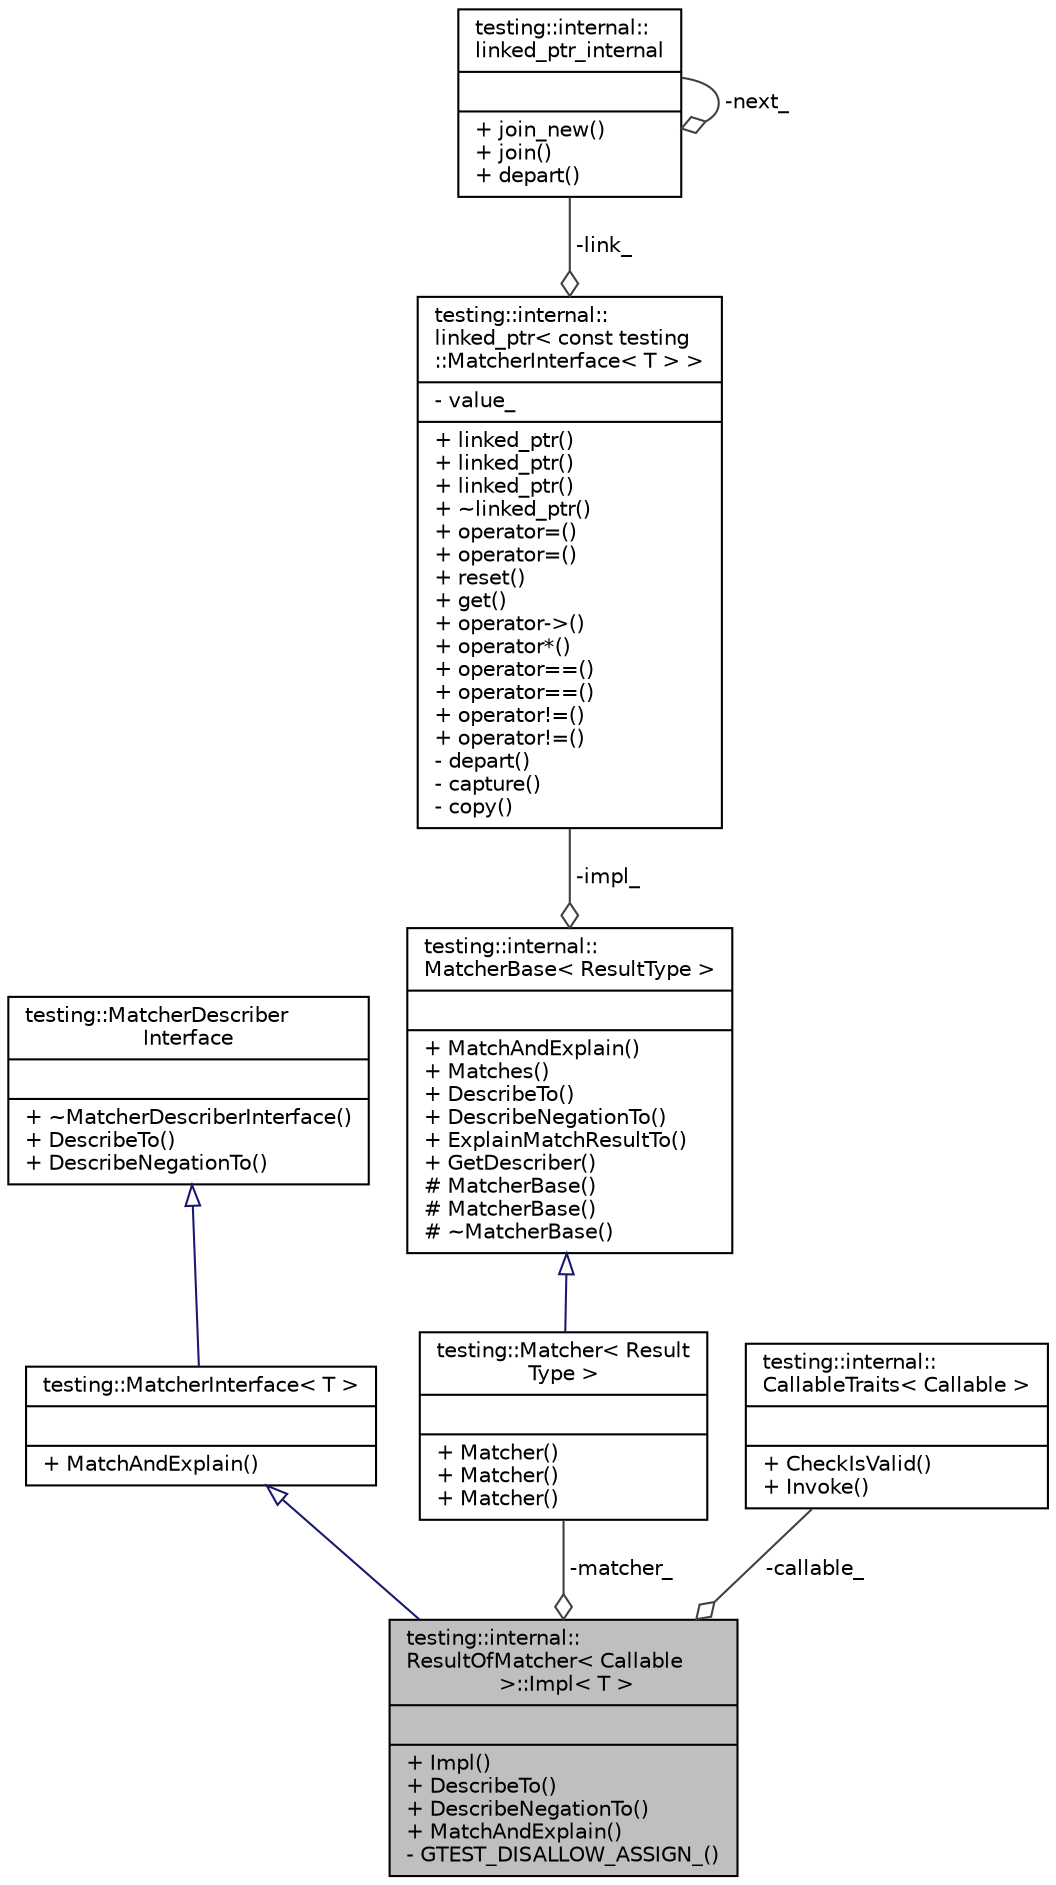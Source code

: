 digraph "testing::internal::ResultOfMatcher&lt; Callable &gt;::Impl&lt; T &gt;"
{
  edge [fontname="Helvetica",fontsize="10",labelfontname="Helvetica",labelfontsize="10"];
  node [fontname="Helvetica",fontsize="10",shape=record];
  Node3 [label="{testing::internal::\lResultOfMatcher\< Callable\l \>::Impl\< T \>\n||+ Impl()\l+ DescribeTo()\l+ DescribeNegationTo()\l+ MatchAndExplain()\l- GTEST_DISALLOW_ASSIGN_()\l}",height=0.2,width=0.4,color="black", fillcolor="grey75", style="filled", fontcolor="black"];
  Node4 -> Node3 [dir="back",color="midnightblue",fontsize="10",style="solid",arrowtail="onormal",fontname="Helvetica"];
  Node4 [label="{testing::MatcherInterface\< T \>\n||+ MatchAndExplain()\l}",height=0.2,width=0.4,color="black", fillcolor="white", style="filled",URL="$d3/d16/classtesting_1_1_matcher_interface.html"];
  Node5 -> Node4 [dir="back",color="midnightblue",fontsize="10",style="solid",arrowtail="onormal",fontname="Helvetica"];
  Node5 [label="{testing::MatcherDescriber\lInterface\n||+ ~MatcherDescriberInterface()\l+ DescribeTo()\l+ DescribeNegationTo()\l}",height=0.2,width=0.4,color="black", fillcolor="white", style="filled",URL="$de/d2a/classtesting_1_1_matcher_describer_interface.html"];
  Node6 -> Node3 [color="grey25",fontsize="10",style="solid",label=" -matcher_" ,arrowhead="odiamond",fontname="Helvetica"];
  Node6 [label="{testing::Matcher\< Result\lType \>\n||+ Matcher()\l+ Matcher()\l+ Matcher()\l}",height=0.2,width=0.4,color="black", fillcolor="white", style="filled",URL="$d3/d31/classtesting_1_1_matcher.html"];
  Node7 -> Node6 [dir="back",color="midnightblue",fontsize="10",style="solid",arrowtail="onormal",fontname="Helvetica"];
  Node7 [label="{testing::internal::\lMatcherBase\< ResultType \>\n||+ MatchAndExplain()\l+ Matches()\l+ DescribeTo()\l+ DescribeNegationTo()\l+ ExplainMatchResultTo()\l+ GetDescriber()\l# MatcherBase()\l# MatcherBase()\l# ~MatcherBase()\l}",height=0.2,width=0.4,color="black", fillcolor="white", style="filled",URL="$df/d93/classtesting_1_1internal_1_1_matcher_base.html"];
  Node8 -> Node7 [color="grey25",fontsize="10",style="solid",label=" -impl_" ,arrowhead="odiamond",fontname="Helvetica"];
  Node8 [label="{testing::internal::\llinked_ptr\< const testing\l::MatcherInterface\< T \> \>\n|- value_\l|+ linked_ptr()\l+ linked_ptr()\l+ linked_ptr()\l+ ~linked_ptr()\l+ operator=()\l+ operator=()\l+ reset()\l+ get()\l+ operator-\>()\l+ operator*()\l+ operator==()\l+ operator==()\l+ operator!=()\l+ operator!=()\l- depart()\l- capture()\l- copy()\l}",height=0.2,width=0.4,color="black", fillcolor="white", style="filled",URL="$d9/df4/classtesting_1_1internal_1_1linked__ptr.html"];
  Node9 -> Node8 [color="grey25",fontsize="10",style="solid",label=" -link_" ,arrowhead="odiamond",fontname="Helvetica"];
  Node9 [label="{testing::internal::\llinked_ptr_internal\n||+ join_new()\l+ join()\l+ depart()\l}",height=0.2,width=0.4,color="black", fillcolor="white", style="filled",URL="$d7/d67/classtesting_1_1internal_1_1linked__ptr__internal.html"];
  Node9 -> Node9 [color="grey25",fontsize="10",style="solid",label=" -next_" ,arrowhead="odiamond",fontname="Helvetica"];
  Node10 -> Node3 [color="grey25",fontsize="10",style="solid",label=" -callable_" ,arrowhead="odiamond",fontname="Helvetica"];
  Node10 [label="{testing::internal::\lCallableTraits\< Callable \>\n||+ CheckIsValid()\l+ Invoke()\l}",height=0.2,width=0.4,color="black", fillcolor="white", style="filled",URL="$db/d13/structtesting_1_1internal_1_1_callable_traits.html"];
}
